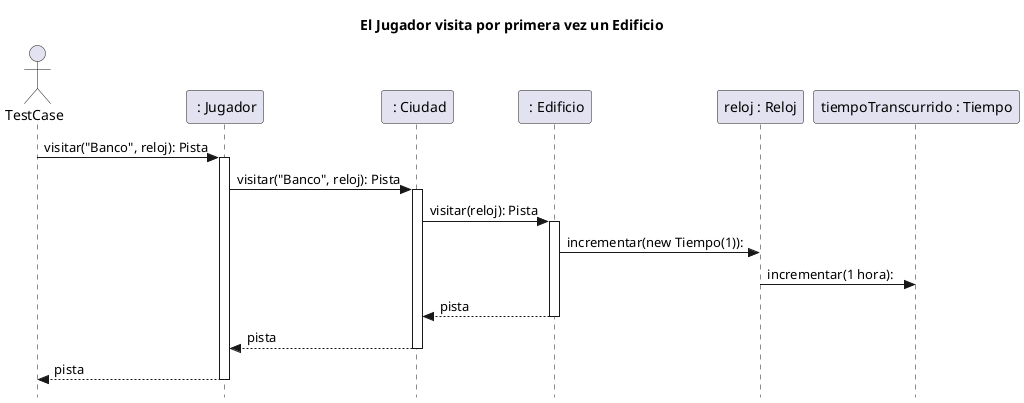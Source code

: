 @startuml
skinparam style strictuml
title:  El Jugador visita por primera vez un Edificio
actor TestCase

participant " : Jugador" as jugador
participant " : Ciudad" as ciudad
participant " : Edificio" as banco
participant "reloj : Reloj" as reloj
participant "tiempoTranscurrido : Tiempo" as tiempo


TestCase -> jugador: visitar("Banco", reloj): Pista
activate jugador
jugador -> ciudad: visitar("Banco", reloj): Pista
activate ciudad
ciudad -> banco: visitar(reloj): Pista
activate banco
banco -> reloj: incrementar(new Tiempo(1)):
reloj -> tiempo: incrementar(1 hora):
return pista
return pista
return pista

@enduml
